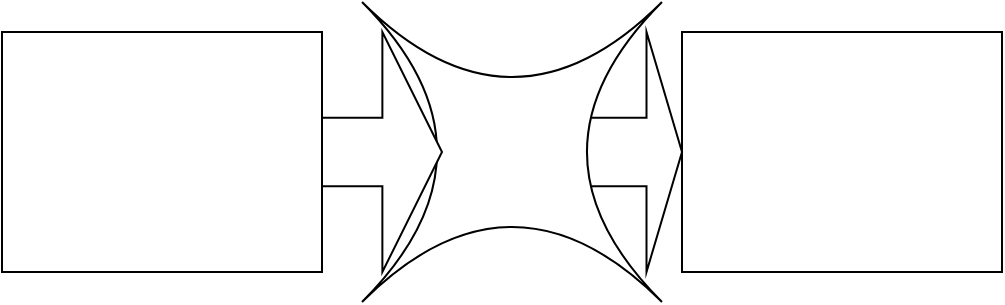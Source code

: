 <mxfile version="17.2.4" type="github">
  <diagram id="C5RBs43oDa-KdzZeNtuy" name="Page-1">
    <mxGraphModel dx="1019" dy="564" grid="1" gridSize="10" guides="1" tooltips="1" connect="1" arrows="1" fold="1" page="1" pageScale="1" pageWidth="827" pageHeight="1169" math="0" shadow="0">
      <root>
        <mxCell id="WIyWlLk6GJQsqaUBKTNV-0" />
        <mxCell id="WIyWlLk6GJQsqaUBKTNV-1" parent="WIyWlLk6GJQsqaUBKTNV-0" />
        <mxCell id="cJ6OhSSRO1YWLbn897M6-4" value="" style="shape=singleArrow;whiteSpace=wrap;html=1;arrowWidth=0.286;arrowSize=0.355;" vertex="1" parent="WIyWlLk6GJQsqaUBKTNV-1">
          <mxGeometry x="400" y="120" width="50" height="120" as="geometry" />
        </mxCell>
        <mxCell id="cJ6OhSSRO1YWLbn897M6-2" value="" style="shape=switch;whiteSpace=wrap;html=1;" vertex="1" parent="WIyWlLk6GJQsqaUBKTNV-1">
          <mxGeometry x="290" y="105" width="150" height="150" as="geometry" />
        </mxCell>
        <mxCell id="cJ6OhSSRO1YWLbn897M6-1" value="" style="shape=singleArrow;whiteSpace=wrap;html=1;arrowWidth=0.285;arrowSize=0.271;" vertex="1" parent="WIyWlLk6GJQsqaUBKTNV-1">
          <mxGeometry x="220" y="120" width="110" height="120" as="geometry" />
        </mxCell>
        <mxCell id="cJ6OhSSRO1YWLbn897M6-0" value="" style="rounded=0;whiteSpace=wrap;html=1;" vertex="1" parent="WIyWlLk6GJQsqaUBKTNV-1">
          <mxGeometry x="110" y="120" width="160" height="120" as="geometry" />
        </mxCell>
        <mxCell id="cJ6OhSSRO1YWLbn897M6-3" value="" style="rounded=0;whiteSpace=wrap;html=1;" vertex="1" parent="WIyWlLk6GJQsqaUBKTNV-1">
          <mxGeometry x="450" y="120" width="160" height="120" as="geometry" />
        </mxCell>
      </root>
    </mxGraphModel>
  </diagram>
</mxfile>
